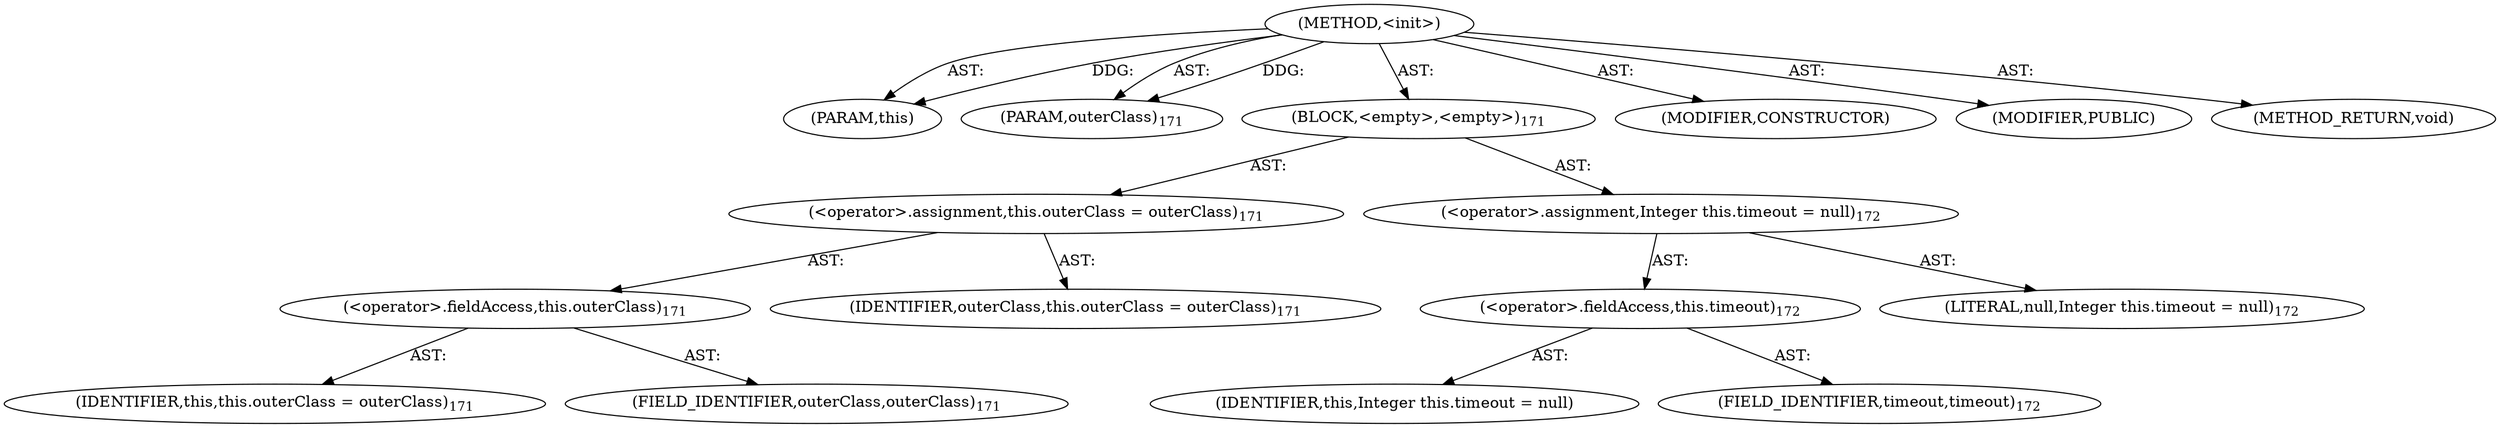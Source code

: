 digraph "&lt;init&gt;" {  
"111669149706" [label = <(METHOD,&lt;init&gt;)> ]
"115964116998" [label = <(PARAM,this)> ]
"115964116999" [label = <(PARAM,outerClass)<SUB>171</SUB>> ]
"25769803788" [label = <(BLOCK,&lt;empty&gt;,&lt;empty&gt;)<SUB>171</SUB>> ]
"30064771103" [label = <(&lt;operator&gt;.assignment,this.outerClass = outerClass)<SUB>171</SUB>> ]
"30064771104" [label = <(&lt;operator&gt;.fieldAccess,this.outerClass)<SUB>171</SUB>> ]
"68719476743" [label = <(IDENTIFIER,this,this.outerClass = outerClass)<SUB>171</SUB>> ]
"55834574861" [label = <(FIELD_IDENTIFIER,outerClass,outerClass)<SUB>171</SUB>> ]
"68719476744" [label = <(IDENTIFIER,outerClass,this.outerClass = outerClass)<SUB>171</SUB>> ]
"30064771105" [label = <(&lt;operator&gt;.assignment,Integer this.timeout = null)<SUB>172</SUB>> ]
"30064771106" [label = <(&lt;operator&gt;.fieldAccess,this.timeout)<SUB>172</SUB>> ]
"68719476790" [label = <(IDENTIFIER,this,Integer this.timeout = null)> ]
"55834574862" [label = <(FIELD_IDENTIFIER,timeout,timeout)<SUB>172</SUB>> ]
"90194313220" [label = <(LITERAL,null,Integer this.timeout = null)<SUB>172</SUB>> ]
"133143986210" [label = <(MODIFIER,CONSTRUCTOR)> ]
"133143986211" [label = <(MODIFIER,PUBLIC)> ]
"128849018890" [label = <(METHOD_RETURN,void)> ]
  "111669149706" -> "115964116998"  [ label = "AST: "] 
  "111669149706" -> "115964116999"  [ label = "AST: "] 
  "111669149706" -> "25769803788"  [ label = "AST: "] 
  "111669149706" -> "133143986210"  [ label = "AST: "] 
  "111669149706" -> "133143986211"  [ label = "AST: "] 
  "111669149706" -> "128849018890"  [ label = "AST: "] 
  "25769803788" -> "30064771103"  [ label = "AST: "] 
  "25769803788" -> "30064771105"  [ label = "AST: "] 
  "30064771103" -> "30064771104"  [ label = "AST: "] 
  "30064771103" -> "68719476744"  [ label = "AST: "] 
  "30064771104" -> "68719476743"  [ label = "AST: "] 
  "30064771104" -> "55834574861"  [ label = "AST: "] 
  "30064771105" -> "30064771106"  [ label = "AST: "] 
  "30064771105" -> "90194313220"  [ label = "AST: "] 
  "30064771106" -> "68719476790"  [ label = "AST: "] 
  "30064771106" -> "55834574862"  [ label = "AST: "] 
  "111669149706" -> "115964116998"  [ label = "DDG: "] 
  "111669149706" -> "115964116999"  [ label = "DDG: "] 
}
